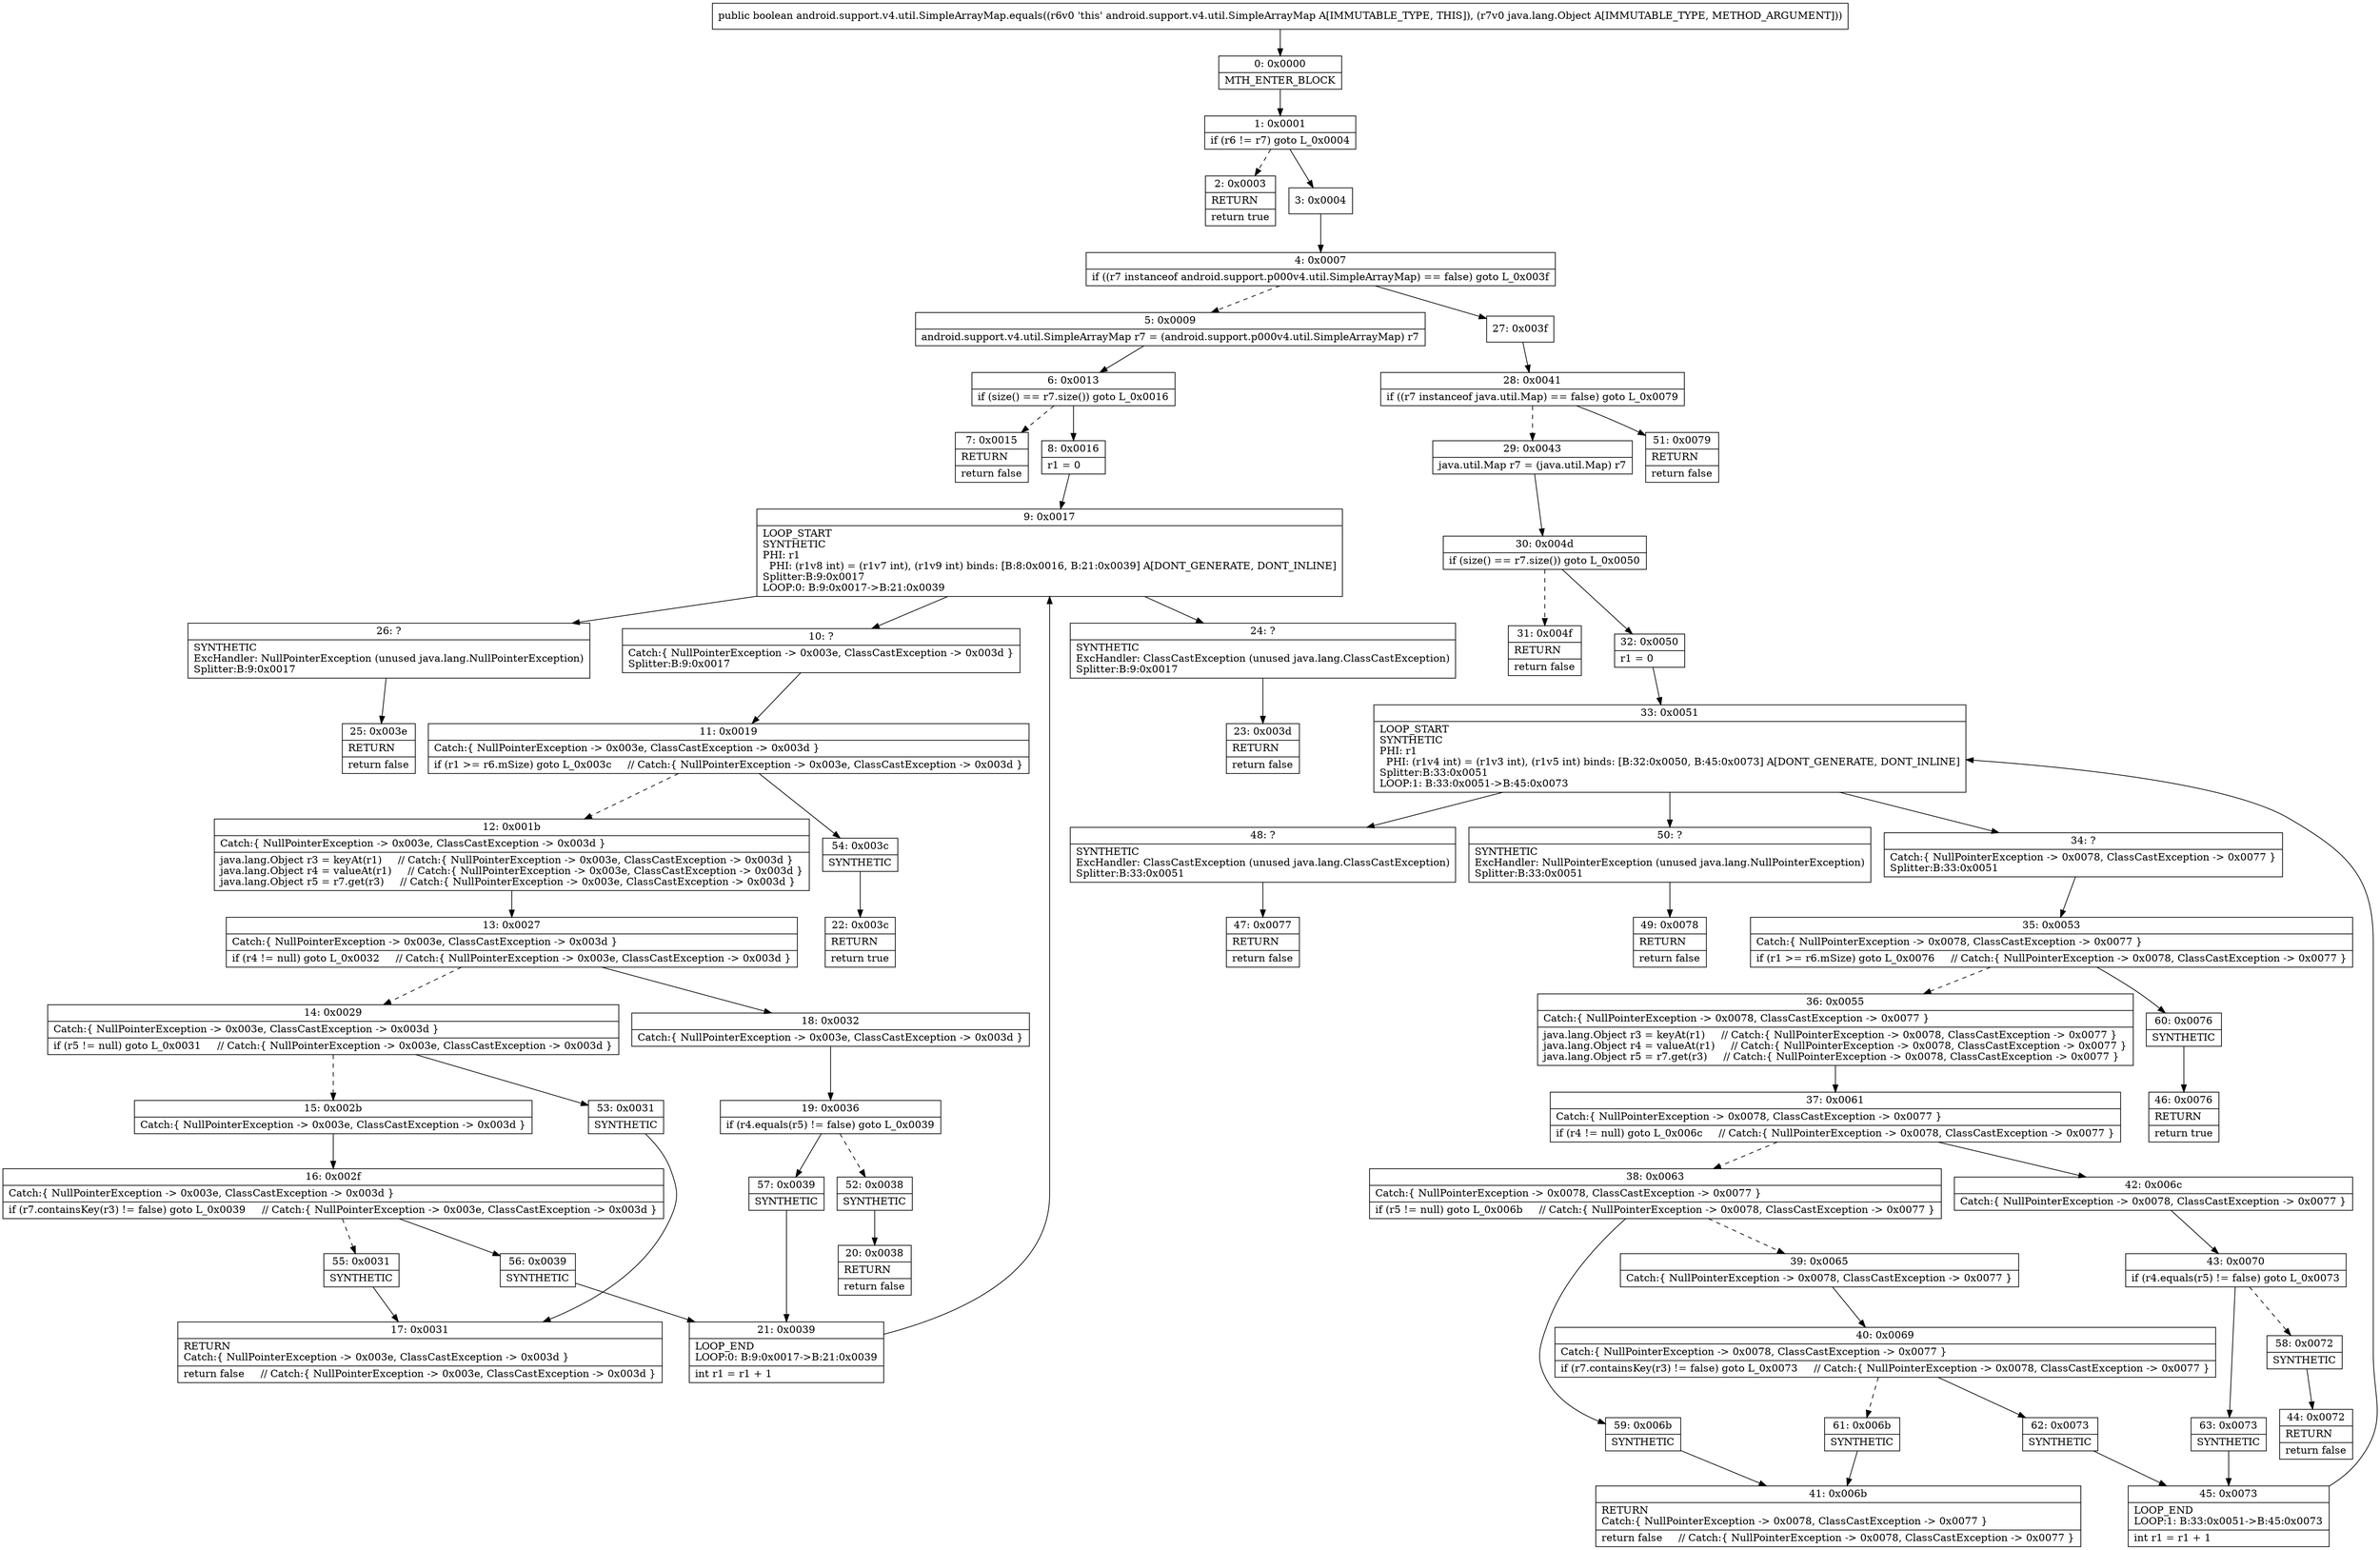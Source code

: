 digraph "CFG forandroid.support.v4.util.SimpleArrayMap.equals(Ljava\/lang\/Object;)Z" {
Node_0 [shape=record,label="{0\:\ 0x0000|MTH_ENTER_BLOCK\l}"];
Node_1 [shape=record,label="{1\:\ 0x0001|if (r6 != r7) goto L_0x0004\l}"];
Node_2 [shape=record,label="{2\:\ 0x0003|RETURN\l|return true\l}"];
Node_3 [shape=record,label="{3\:\ 0x0004}"];
Node_4 [shape=record,label="{4\:\ 0x0007|if ((r7 instanceof android.support.p000v4.util.SimpleArrayMap) == false) goto L_0x003f\l}"];
Node_5 [shape=record,label="{5\:\ 0x0009|android.support.v4.util.SimpleArrayMap r7 = (android.support.p000v4.util.SimpleArrayMap) r7\l}"];
Node_6 [shape=record,label="{6\:\ 0x0013|if (size() == r7.size()) goto L_0x0016\l}"];
Node_7 [shape=record,label="{7\:\ 0x0015|RETURN\l|return false\l}"];
Node_8 [shape=record,label="{8\:\ 0x0016|r1 = 0\l}"];
Node_9 [shape=record,label="{9\:\ 0x0017|LOOP_START\lSYNTHETIC\lPHI: r1 \l  PHI: (r1v8 int) = (r1v7 int), (r1v9 int) binds: [B:8:0x0016, B:21:0x0039] A[DONT_GENERATE, DONT_INLINE]\lSplitter:B:9:0x0017\lLOOP:0: B:9:0x0017\-\>B:21:0x0039\l}"];
Node_10 [shape=record,label="{10\:\ ?|Catch:\{ NullPointerException \-\> 0x003e, ClassCastException \-\> 0x003d \}\lSplitter:B:9:0x0017\l}"];
Node_11 [shape=record,label="{11\:\ 0x0019|Catch:\{ NullPointerException \-\> 0x003e, ClassCastException \-\> 0x003d \}\l|if (r1 \>= r6.mSize) goto L_0x003c     \/\/ Catch:\{ NullPointerException \-\> 0x003e, ClassCastException \-\> 0x003d \}\l}"];
Node_12 [shape=record,label="{12\:\ 0x001b|Catch:\{ NullPointerException \-\> 0x003e, ClassCastException \-\> 0x003d \}\l|java.lang.Object r3 = keyAt(r1)     \/\/ Catch:\{ NullPointerException \-\> 0x003e, ClassCastException \-\> 0x003d \}\ljava.lang.Object r4 = valueAt(r1)     \/\/ Catch:\{ NullPointerException \-\> 0x003e, ClassCastException \-\> 0x003d \}\ljava.lang.Object r5 = r7.get(r3)     \/\/ Catch:\{ NullPointerException \-\> 0x003e, ClassCastException \-\> 0x003d \}\l}"];
Node_13 [shape=record,label="{13\:\ 0x0027|Catch:\{ NullPointerException \-\> 0x003e, ClassCastException \-\> 0x003d \}\l|if (r4 != null) goto L_0x0032     \/\/ Catch:\{ NullPointerException \-\> 0x003e, ClassCastException \-\> 0x003d \}\l}"];
Node_14 [shape=record,label="{14\:\ 0x0029|Catch:\{ NullPointerException \-\> 0x003e, ClassCastException \-\> 0x003d \}\l|if (r5 != null) goto L_0x0031     \/\/ Catch:\{ NullPointerException \-\> 0x003e, ClassCastException \-\> 0x003d \}\l}"];
Node_15 [shape=record,label="{15\:\ 0x002b|Catch:\{ NullPointerException \-\> 0x003e, ClassCastException \-\> 0x003d \}\l}"];
Node_16 [shape=record,label="{16\:\ 0x002f|Catch:\{ NullPointerException \-\> 0x003e, ClassCastException \-\> 0x003d \}\l|if (r7.containsKey(r3) != false) goto L_0x0039     \/\/ Catch:\{ NullPointerException \-\> 0x003e, ClassCastException \-\> 0x003d \}\l}"];
Node_17 [shape=record,label="{17\:\ 0x0031|RETURN\lCatch:\{ NullPointerException \-\> 0x003e, ClassCastException \-\> 0x003d \}\l|return false     \/\/ Catch:\{ NullPointerException \-\> 0x003e, ClassCastException \-\> 0x003d \}\l}"];
Node_18 [shape=record,label="{18\:\ 0x0032|Catch:\{ NullPointerException \-\> 0x003e, ClassCastException \-\> 0x003d \}\l}"];
Node_19 [shape=record,label="{19\:\ 0x0036|if (r4.equals(r5) != false) goto L_0x0039\l}"];
Node_20 [shape=record,label="{20\:\ 0x0038|RETURN\l|return false\l}"];
Node_21 [shape=record,label="{21\:\ 0x0039|LOOP_END\lLOOP:0: B:9:0x0017\-\>B:21:0x0039\l|int r1 = r1 + 1\l}"];
Node_22 [shape=record,label="{22\:\ 0x003c|RETURN\l|return true\l}"];
Node_23 [shape=record,label="{23\:\ 0x003d|RETURN\l|return false\l}"];
Node_24 [shape=record,label="{24\:\ ?|SYNTHETIC\lExcHandler: ClassCastException (unused java.lang.ClassCastException)\lSplitter:B:9:0x0017\l}"];
Node_25 [shape=record,label="{25\:\ 0x003e|RETURN\l|return false\l}"];
Node_26 [shape=record,label="{26\:\ ?|SYNTHETIC\lExcHandler: NullPointerException (unused java.lang.NullPointerException)\lSplitter:B:9:0x0017\l}"];
Node_27 [shape=record,label="{27\:\ 0x003f}"];
Node_28 [shape=record,label="{28\:\ 0x0041|if ((r7 instanceof java.util.Map) == false) goto L_0x0079\l}"];
Node_29 [shape=record,label="{29\:\ 0x0043|java.util.Map r7 = (java.util.Map) r7\l}"];
Node_30 [shape=record,label="{30\:\ 0x004d|if (size() == r7.size()) goto L_0x0050\l}"];
Node_31 [shape=record,label="{31\:\ 0x004f|RETURN\l|return false\l}"];
Node_32 [shape=record,label="{32\:\ 0x0050|r1 = 0\l}"];
Node_33 [shape=record,label="{33\:\ 0x0051|LOOP_START\lSYNTHETIC\lPHI: r1 \l  PHI: (r1v4 int) = (r1v3 int), (r1v5 int) binds: [B:32:0x0050, B:45:0x0073] A[DONT_GENERATE, DONT_INLINE]\lSplitter:B:33:0x0051\lLOOP:1: B:33:0x0051\-\>B:45:0x0073\l}"];
Node_34 [shape=record,label="{34\:\ ?|Catch:\{ NullPointerException \-\> 0x0078, ClassCastException \-\> 0x0077 \}\lSplitter:B:33:0x0051\l}"];
Node_35 [shape=record,label="{35\:\ 0x0053|Catch:\{ NullPointerException \-\> 0x0078, ClassCastException \-\> 0x0077 \}\l|if (r1 \>= r6.mSize) goto L_0x0076     \/\/ Catch:\{ NullPointerException \-\> 0x0078, ClassCastException \-\> 0x0077 \}\l}"];
Node_36 [shape=record,label="{36\:\ 0x0055|Catch:\{ NullPointerException \-\> 0x0078, ClassCastException \-\> 0x0077 \}\l|java.lang.Object r3 = keyAt(r1)     \/\/ Catch:\{ NullPointerException \-\> 0x0078, ClassCastException \-\> 0x0077 \}\ljava.lang.Object r4 = valueAt(r1)     \/\/ Catch:\{ NullPointerException \-\> 0x0078, ClassCastException \-\> 0x0077 \}\ljava.lang.Object r5 = r7.get(r3)     \/\/ Catch:\{ NullPointerException \-\> 0x0078, ClassCastException \-\> 0x0077 \}\l}"];
Node_37 [shape=record,label="{37\:\ 0x0061|Catch:\{ NullPointerException \-\> 0x0078, ClassCastException \-\> 0x0077 \}\l|if (r4 != null) goto L_0x006c     \/\/ Catch:\{ NullPointerException \-\> 0x0078, ClassCastException \-\> 0x0077 \}\l}"];
Node_38 [shape=record,label="{38\:\ 0x0063|Catch:\{ NullPointerException \-\> 0x0078, ClassCastException \-\> 0x0077 \}\l|if (r5 != null) goto L_0x006b     \/\/ Catch:\{ NullPointerException \-\> 0x0078, ClassCastException \-\> 0x0077 \}\l}"];
Node_39 [shape=record,label="{39\:\ 0x0065|Catch:\{ NullPointerException \-\> 0x0078, ClassCastException \-\> 0x0077 \}\l}"];
Node_40 [shape=record,label="{40\:\ 0x0069|Catch:\{ NullPointerException \-\> 0x0078, ClassCastException \-\> 0x0077 \}\l|if (r7.containsKey(r3) != false) goto L_0x0073     \/\/ Catch:\{ NullPointerException \-\> 0x0078, ClassCastException \-\> 0x0077 \}\l}"];
Node_41 [shape=record,label="{41\:\ 0x006b|RETURN\lCatch:\{ NullPointerException \-\> 0x0078, ClassCastException \-\> 0x0077 \}\l|return false     \/\/ Catch:\{ NullPointerException \-\> 0x0078, ClassCastException \-\> 0x0077 \}\l}"];
Node_42 [shape=record,label="{42\:\ 0x006c|Catch:\{ NullPointerException \-\> 0x0078, ClassCastException \-\> 0x0077 \}\l}"];
Node_43 [shape=record,label="{43\:\ 0x0070|if (r4.equals(r5) != false) goto L_0x0073\l}"];
Node_44 [shape=record,label="{44\:\ 0x0072|RETURN\l|return false\l}"];
Node_45 [shape=record,label="{45\:\ 0x0073|LOOP_END\lLOOP:1: B:33:0x0051\-\>B:45:0x0073\l|int r1 = r1 + 1\l}"];
Node_46 [shape=record,label="{46\:\ 0x0076|RETURN\l|return true\l}"];
Node_47 [shape=record,label="{47\:\ 0x0077|RETURN\l|return false\l}"];
Node_48 [shape=record,label="{48\:\ ?|SYNTHETIC\lExcHandler: ClassCastException (unused java.lang.ClassCastException)\lSplitter:B:33:0x0051\l}"];
Node_49 [shape=record,label="{49\:\ 0x0078|RETURN\l|return false\l}"];
Node_50 [shape=record,label="{50\:\ ?|SYNTHETIC\lExcHandler: NullPointerException (unused java.lang.NullPointerException)\lSplitter:B:33:0x0051\l}"];
Node_51 [shape=record,label="{51\:\ 0x0079|RETURN\l|return false\l}"];
Node_52 [shape=record,label="{52\:\ 0x0038|SYNTHETIC\l}"];
Node_53 [shape=record,label="{53\:\ 0x0031|SYNTHETIC\l}"];
Node_54 [shape=record,label="{54\:\ 0x003c|SYNTHETIC\l}"];
Node_55 [shape=record,label="{55\:\ 0x0031|SYNTHETIC\l}"];
Node_56 [shape=record,label="{56\:\ 0x0039|SYNTHETIC\l}"];
Node_57 [shape=record,label="{57\:\ 0x0039|SYNTHETIC\l}"];
Node_58 [shape=record,label="{58\:\ 0x0072|SYNTHETIC\l}"];
Node_59 [shape=record,label="{59\:\ 0x006b|SYNTHETIC\l}"];
Node_60 [shape=record,label="{60\:\ 0x0076|SYNTHETIC\l}"];
Node_61 [shape=record,label="{61\:\ 0x006b|SYNTHETIC\l}"];
Node_62 [shape=record,label="{62\:\ 0x0073|SYNTHETIC\l}"];
Node_63 [shape=record,label="{63\:\ 0x0073|SYNTHETIC\l}"];
MethodNode[shape=record,label="{public boolean android.support.v4.util.SimpleArrayMap.equals((r6v0 'this' android.support.v4.util.SimpleArrayMap A[IMMUTABLE_TYPE, THIS]), (r7v0 java.lang.Object A[IMMUTABLE_TYPE, METHOD_ARGUMENT])) }"];
MethodNode -> Node_0;
Node_0 -> Node_1;
Node_1 -> Node_2[style=dashed];
Node_1 -> Node_3;
Node_3 -> Node_4;
Node_4 -> Node_5[style=dashed];
Node_4 -> Node_27;
Node_5 -> Node_6;
Node_6 -> Node_7[style=dashed];
Node_6 -> Node_8;
Node_8 -> Node_9;
Node_9 -> Node_10;
Node_9 -> Node_26;
Node_9 -> Node_24;
Node_10 -> Node_11;
Node_11 -> Node_12[style=dashed];
Node_11 -> Node_54;
Node_12 -> Node_13;
Node_13 -> Node_14[style=dashed];
Node_13 -> Node_18;
Node_14 -> Node_15[style=dashed];
Node_14 -> Node_53;
Node_15 -> Node_16;
Node_16 -> Node_55[style=dashed];
Node_16 -> Node_56;
Node_18 -> Node_19;
Node_19 -> Node_52[style=dashed];
Node_19 -> Node_57;
Node_21 -> Node_9;
Node_24 -> Node_23;
Node_26 -> Node_25;
Node_27 -> Node_28;
Node_28 -> Node_29[style=dashed];
Node_28 -> Node_51;
Node_29 -> Node_30;
Node_30 -> Node_31[style=dashed];
Node_30 -> Node_32;
Node_32 -> Node_33;
Node_33 -> Node_34;
Node_33 -> Node_50;
Node_33 -> Node_48;
Node_34 -> Node_35;
Node_35 -> Node_36[style=dashed];
Node_35 -> Node_60;
Node_36 -> Node_37;
Node_37 -> Node_38[style=dashed];
Node_37 -> Node_42;
Node_38 -> Node_39[style=dashed];
Node_38 -> Node_59;
Node_39 -> Node_40;
Node_40 -> Node_61[style=dashed];
Node_40 -> Node_62;
Node_42 -> Node_43;
Node_43 -> Node_58[style=dashed];
Node_43 -> Node_63;
Node_45 -> Node_33;
Node_48 -> Node_47;
Node_50 -> Node_49;
Node_52 -> Node_20;
Node_53 -> Node_17;
Node_54 -> Node_22;
Node_55 -> Node_17;
Node_56 -> Node_21;
Node_57 -> Node_21;
Node_58 -> Node_44;
Node_59 -> Node_41;
Node_60 -> Node_46;
Node_61 -> Node_41;
Node_62 -> Node_45;
Node_63 -> Node_45;
}

